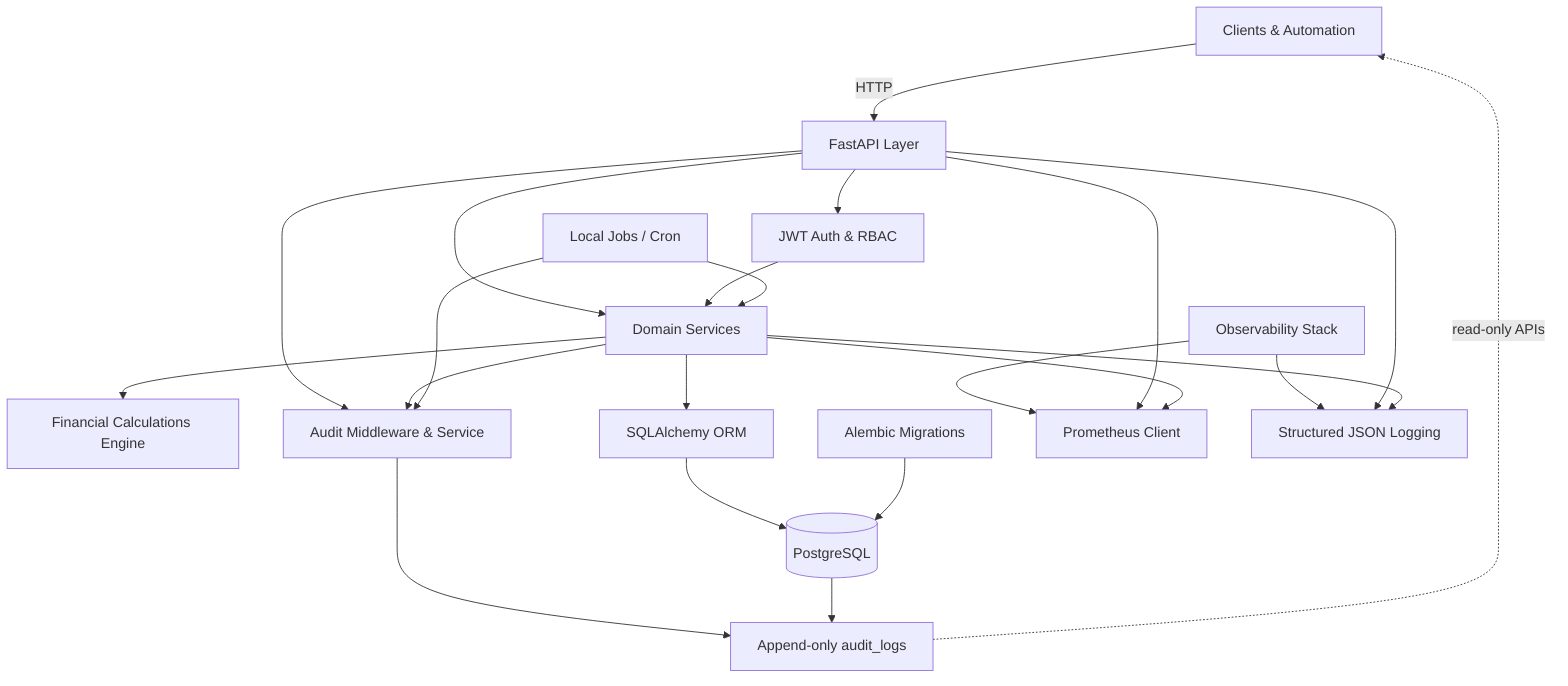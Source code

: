 ﻿graph TD
    UI[Clients & Automation]
    API[FastAPI Layer]
    Auth[JWT Auth & RBAC]
    Domain[Domain Services]
    Calculations[Financial Calculations Engine]
    Audit[Audit Middleware & Service]
    Persistence[SQLAlchemy ORM]
    DB[(PostgreSQL)]
    Alembic[Alembic Migrations]
    Scheduler[Local Jobs / Cron]
    Observability[Observability Stack]
    Metrics[Prometheus Client]
    Logging[Structured JSON Logging]
    AuditTable[Append-only audit_logs]

    UI -->|HTTP| API
    API --> Auth
    API --> Domain
    Auth --> Domain
    Domain --> Calculations
    Domain --> Persistence
    Persistence --> DB
    Alembic --> DB
    Audit --> AuditTable
    API --> Audit
    Domain --> Audit
    Scheduler --> Domain
    Scheduler --> Audit
    Observability --> Metrics
    Observability --> Logging
    API --> Metrics
    API --> Logging
    Domain --> Metrics
    Domain --> Logging
    DB --> AuditTable
    AuditTable -. read-only APIs .-> UI